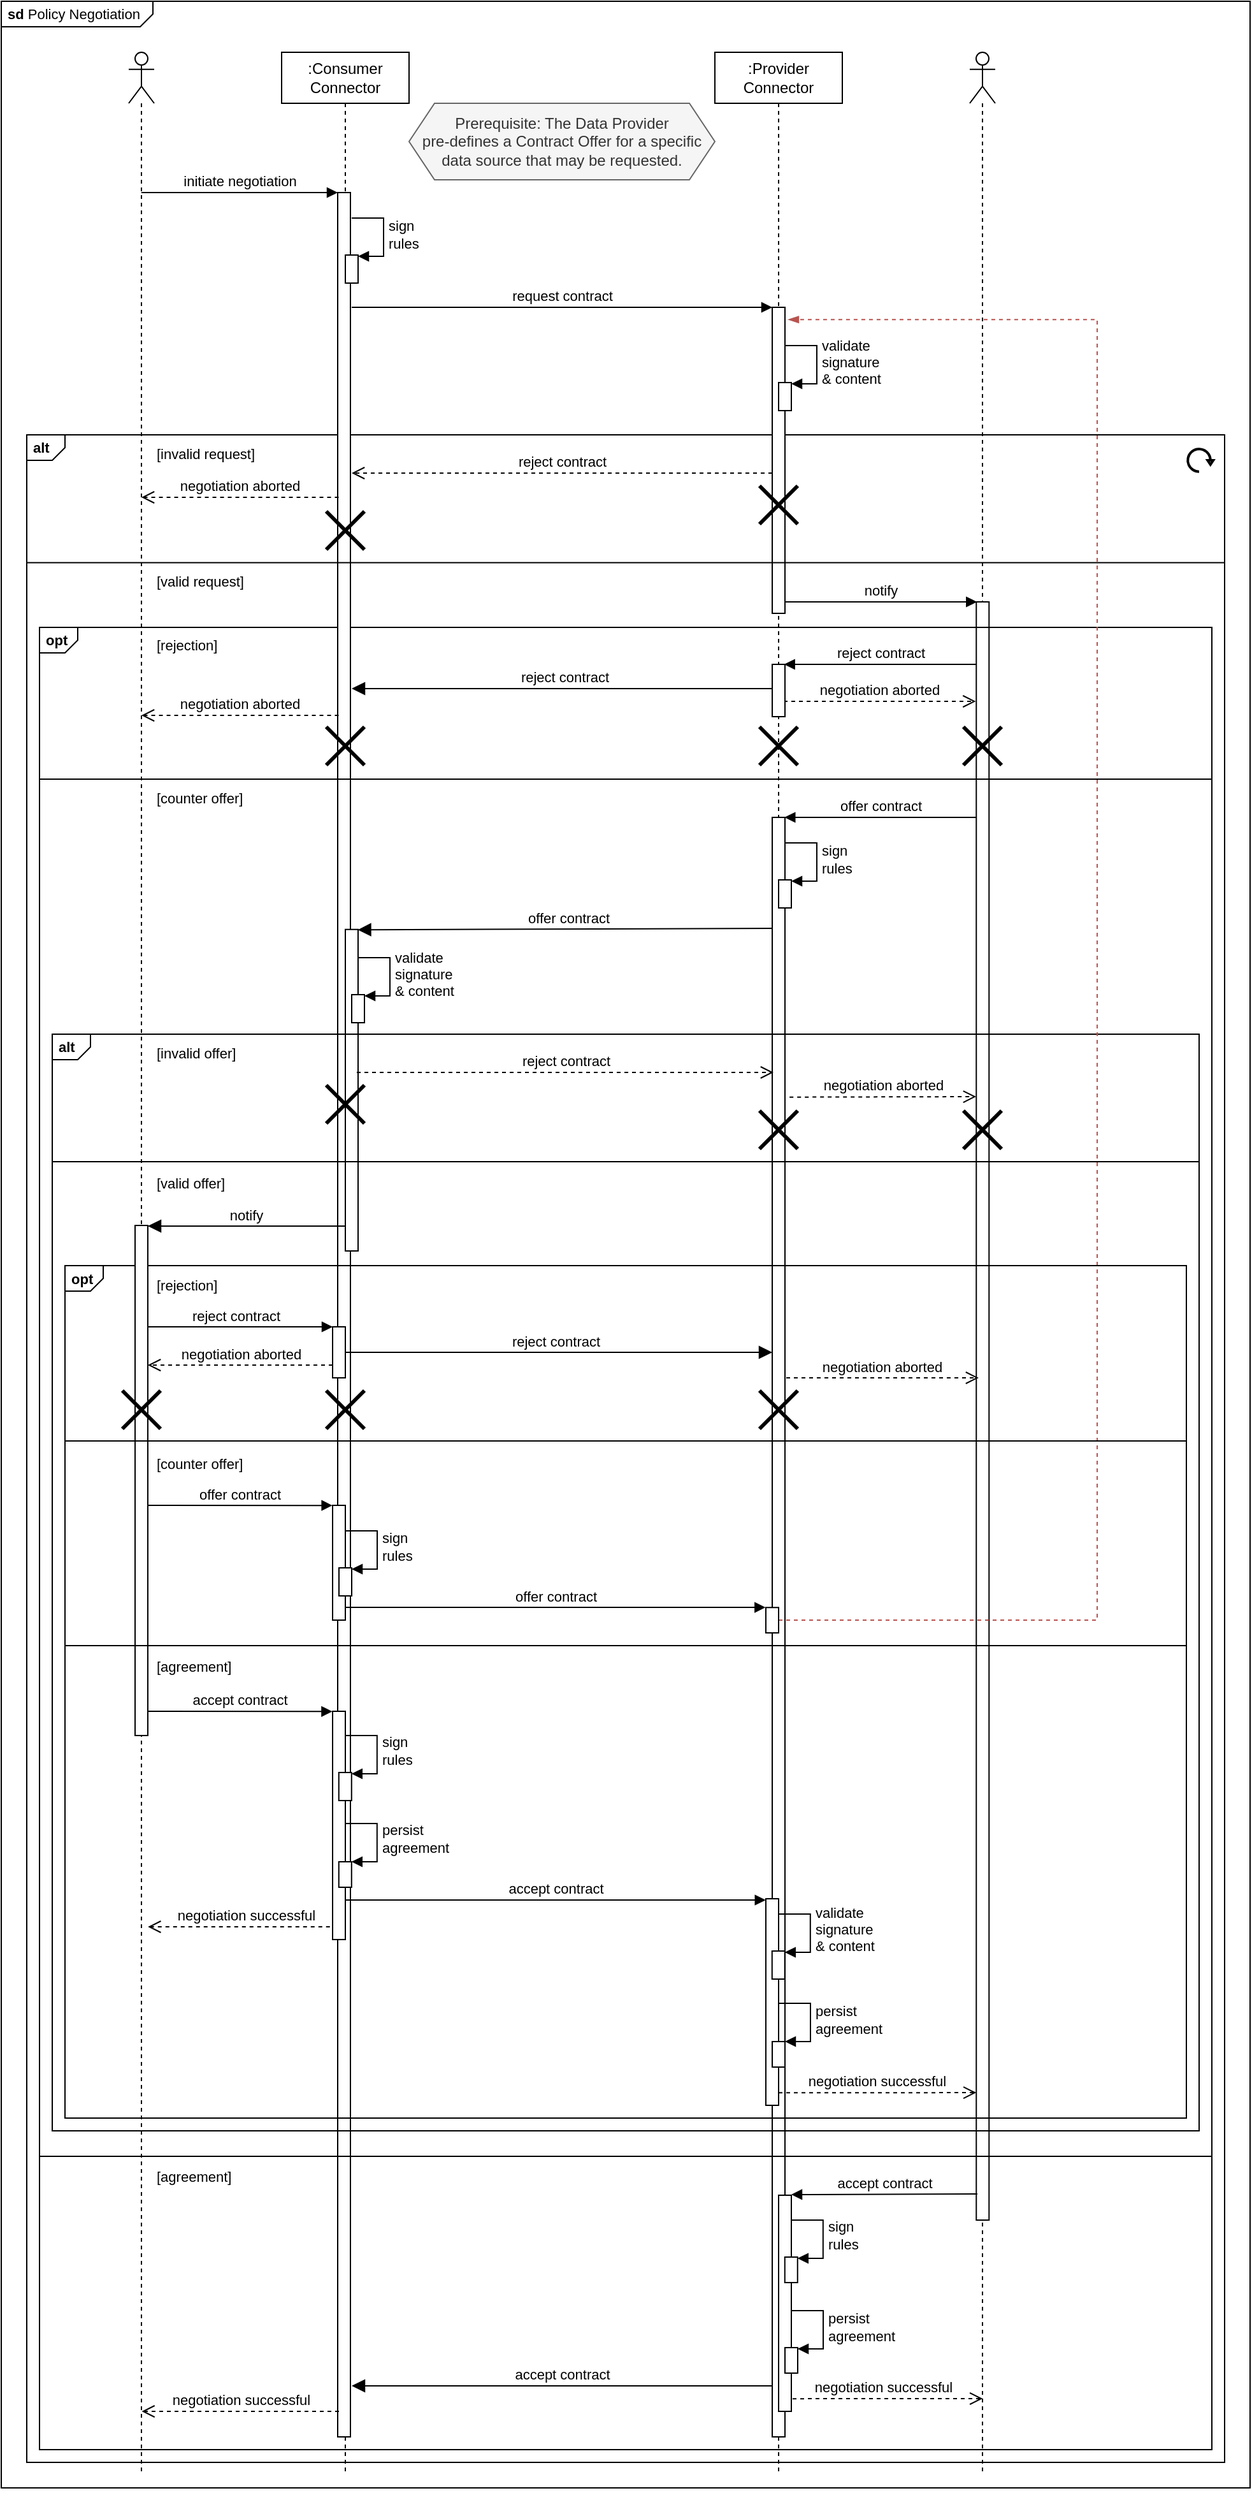 <mxfile version="16.4.0" type="device"><diagram id="tE_fqfM_la-XXKDRrsFT" name="Page-1"><mxGraphModel dx="2181" dy="824" grid="1" gridSize="10" guides="1" tooltips="1" connect="1" arrows="1" fold="1" page="1" pageScale="1" pageWidth="827" pageHeight="1169" math="0" shadow="0"><root><mxCell id="0"/><mxCell id="1" parent="0"/><mxCell id="YNL5BcN-_HgcnTqoEjPw-4" value="&lt;p style=&quot;margin: 0px ; margin-top: 4px ; margin-left: 5px ; text-align: left&quot;&gt;&lt;b&gt;sd&lt;/b&gt;  Policy Negotiation&lt;/p&gt;" style="html=1;shape=mxgraph.sysml.package;overflow=fill;labelX=119.69;align=left;spacingLeft=5;verticalAlign=top;spacingTop=-3;fontSize=11;fillColor=none;" parent="1" vertex="1"><mxGeometry x="-40" y="40" width="980" height="1950" as="geometry"/></mxCell><mxCell id="2CtGqb5mIchs0aXOwe0z-20" value="&lt;p style=&quot;margin: 4px 0px 0px 5px ; text-align: left ; font-size: 11px&quot;&gt;&lt;b&gt;alt&amp;nbsp;&lt;/b&gt;&lt;/p&gt;" style="html=1;shape=mxgraph.sysml.package;overflow=fill;labelX=30.42;align=left;spacingLeft=5;verticalAlign=top;spacingTop=-3;gradientColor=none;fillColor=none;fontSize=11;" parent="1" vertex="1"><mxGeometry x="-20" y="380" width="940" height="1590" as="geometry"/></mxCell><mxCell id="ZCSXO3CKbJzDhRg3HyPz-2" value="" style="shape=umlLifeline;participant=umlActor;perimeter=lifelinePerimeter;whiteSpace=wrap;html=1;container=1;collapsible=0;recursiveResize=0;verticalAlign=top;spacingTop=36;outlineConnect=0;" parent="1" vertex="1"><mxGeometry x="720" y="80" width="20" height="1900" as="geometry"/></mxCell><mxCell id="VOYLXgGIEs9rM4PYNuwY-1" value="" style="html=1;points=[];perimeter=orthogonalPerimeter;fontSize=11;fillColor=#FFFFFF;gradientColor=none;" vertex="1" parent="1"><mxGeometry x="725.15" y="511" width="10" height="1269" as="geometry"/></mxCell><mxCell id="ZCSXO3CKbJzDhRg3HyPz-3" value="&lt;p style=&quot;margin: 0px ; margin-top: 4px ; margin-left: 5px ; text-align: left&quot;&gt;&lt;b&gt;opt&lt;/b&gt;&lt;/p&gt;" style="html=1;shape=mxgraph.sysml.package;overflow=fill;labelX=30.97;align=left;spacingLeft=5;verticalAlign=top;spacingTop=-3;fontSize=11;fillColor=none;" parent="1" vertex="1"><mxGeometry x="-10" y="531" width="920" height="1429" as="geometry"/></mxCell><mxCell id="2CtGqb5mIchs0aXOwe0z-4" value=":Provider&lt;br&gt;Connector" style="shape=umlLifeline;perimeter=lifelinePerimeter;whiteSpace=wrap;html=1;container=1;collapsible=0;recursiveResize=0;outlineConnect=0;" parent="1" vertex="1"><mxGeometry x="520" y="80" width="100" height="1900" as="geometry"/></mxCell><mxCell id="2CtGqb5mIchs0aXOwe0z-15" value="" style="html=1;points=[];perimeter=orthogonalPerimeter;" parent="1" vertex="1"><mxGeometry x="565" y="280" width="10" height="240" as="geometry"/></mxCell><mxCell id="2CtGqb5mIchs0aXOwe0z-1" value="" style="shape=umlLifeline;participant=umlActor;perimeter=lifelinePerimeter;whiteSpace=wrap;html=1;container=1;collapsible=0;recursiveResize=0;verticalAlign=top;spacingTop=36;outlineConnect=0;" parent="1" vertex="1"><mxGeometry x="60" y="80" width="20" height="1900" as="geometry"/></mxCell><mxCell id="2CtGqb5mIchs0aXOwe0z-3" value=":Consumer&lt;br&gt;Connector" style="shape=umlLifeline;perimeter=lifelinePerimeter;whiteSpace=wrap;html=1;container=1;collapsible=0;recursiveResize=0;outlineConnect=0;" parent="1" vertex="1"><mxGeometry x="180" y="80" width="100" height="1900" as="geometry"/></mxCell><mxCell id="2CtGqb5mIchs0aXOwe0z-12" value="" style="html=1;points=[];perimeter=orthogonalPerimeter;" parent="2CtGqb5mIchs0aXOwe0z-3" vertex="1"><mxGeometry x="44" y="110" width="10" height="1760" as="geometry"/></mxCell><mxCell id="WWVOkgse2M2Bvh29_lvG-1" value="" style="html=1;points=[];perimeter=orthogonalPerimeter;fontSize=11;fillColor=default;" parent="2CtGqb5mIchs0aXOwe0z-3" vertex="1"><mxGeometry x="50" y="687.88" width="10" height="252.12" as="geometry"/></mxCell><mxCell id="YNL5BcN-_HgcnTqoEjPw-19" value="" style="html=1;points=[];perimeter=orthogonalPerimeter;fontSize=11;fillColor=#FFFFFF;gradientColor=none;" parent="2CtGqb5mIchs0aXOwe0z-3" vertex="1"><mxGeometry x="50" y="159" width="10" height="22" as="geometry"/></mxCell><mxCell id="YNL5BcN-_HgcnTqoEjPw-20" value="sign&lt;br&gt;rules" style="edgeStyle=orthogonalEdgeStyle;html=1;align=left;spacingLeft=2;endArrow=block;rounded=0;entryX=1;entryY=0;fontSize=11;" parent="2CtGqb5mIchs0aXOwe0z-3" edge="1"><mxGeometry relative="1" as="geometry"><mxPoint x="55" y="130" as="sourcePoint"/><Array as="points"><mxPoint x="80" y="130"/></Array><mxPoint x="60" y="160" as="targetPoint"/></mxGeometry></mxCell><mxCell id="WWVOkgse2M2Bvh29_lvG-7" value="negotiation aborted" style="html=1;verticalAlign=bottom;endArrow=open;rounded=0;fontSize=11;exitX=0.644;exitY=0.047;exitDx=0;exitDy=0;exitPerimeter=0;dashed=1;endFill=0;endSize=8;" parent="2CtGqb5mIchs0aXOwe0z-3" edge="1"><mxGeometry relative="1" as="geometry"><mxPoint x="398.6" y="819.35" as="sourcePoint"/><mxPoint x="545" y="819" as="targetPoint"/></mxGeometry></mxCell><mxCell id="ZCSXO3CKbJzDhRg3HyPz-22" value="offer contract" style="html=1;verticalAlign=bottom;endArrow=block;entryX=0.964;entryY=0;rounded=0;fontSize=11;startSize=6;entryDx=0;entryDy=0;entryPerimeter=0;" parent="2CtGqb5mIchs0aXOwe0z-3" target="ZCSXO3CKbJzDhRg3HyPz-21" edge="1"><mxGeometry relative="1" as="geometry"><mxPoint x="545.0" y="600" as="sourcePoint"/><mxPoint x="396" y="600" as="targetPoint"/></mxGeometry></mxCell><mxCell id="ZCSXO3CKbJzDhRg3HyPz-23" value="offer contract" style="html=1;verticalAlign=bottom;endArrow=block;endSize=8;rounded=0;fontSize=11;exitX=-0.055;exitY=0.4;exitDx=0;exitDy=0;exitPerimeter=0;endFill=1;entryX=0.973;entryY=0.002;entryDx=0;entryDy=0;entryPerimeter=0;" parent="2CtGqb5mIchs0aXOwe0z-3" edge="1"><mxGeometry relative="1" as="geometry"><mxPoint x="390" y="687.0" as="sourcePoint"/><mxPoint x="59.73" y="688.14" as="targetPoint"/></mxGeometry></mxCell><mxCell id="ZCSXO3CKbJzDhRg3HyPz-21" value="" style="html=1;points=[];perimeter=orthogonalPerimeter;fontSize=11;fillColor=default;" parent="2CtGqb5mIchs0aXOwe0z-3" vertex="1"><mxGeometry x="385" y="600" width="10" height="1270" as="geometry"/></mxCell><mxCell id="ZCSXO3CKbJzDhRg3HyPz-30" value="&lt;p style=&quot;margin: 4px 0px 0px 5px ; text-align: left ; font-size: 11px&quot;&gt;&lt;b&gt;alt&amp;nbsp;&lt;/b&gt;&lt;/p&gt;" style="html=1;shape=mxgraph.sysml.package;overflow=fill;labelX=30.42;align=left;spacingLeft=5;verticalAlign=top;spacingTop=-3;gradientColor=none;fillColor=none;fontSize=11;" parent="2CtGqb5mIchs0aXOwe0z-3" vertex="1"><mxGeometry x="-180" y="770" width="900" height="860" as="geometry"/></mxCell><mxCell id="ZCSXO3CKbJzDhRg3HyPz-31" value="&lt;font style=&quot;font-size: 11px&quot;&gt;[invalid offer]&lt;/font&gt;" style="text;html=1;strokeColor=none;fillColor=none;align=left;verticalAlign=middle;whiteSpace=wrap;rounded=0;fontSize=11;" parent="2CtGqb5mIchs0aXOwe0z-3" vertex="1"><mxGeometry x="-100" y="770" width="100" height="30" as="geometry"/></mxCell><mxCell id="WWVOkgse2M2Bvh29_lvG-4" value="reject contract" style="html=1;verticalAlign=bottom;endArrow=open;entryX=0;entryY=0;rounded=0;dashed=1;endFill=0;endSize=8;" parent="2CtGqb5mIchs0aXOwe0z-3" edge="1"><mxGeometry relative="1" as="geometry"><mxPoint x="59" y="800" as="sourcePoint"/><mxPoint x="386" y="800.0" as="targetPoint"/></mxGeometry></mxCell><mxCell id="WWVOkgse2M2Bvh29_lvG-6" value="" style="shape=umlDestroy;whiteSpace=wrap;html=1;strokeWidth=3;fontSize=11;fillColor=#FFFFFF;gradientColor=none;" parent="2CtGqb5mIchs0aXOwe0z-3" vertex="1"><mxGeometry x="35" y="810" width="30" height="30" as="geometry"/></mxCell><mxCell id="VOYLXgGIEs9rM4PYNuwY-9" value="" style="html=1;points=[];perimeter=orthogonalPerimeter;fontSize=11;fillColor=#FFFFFF;gradientColor=none;" vertex="1" parent="2CtGqb5mIchs0aXOwe0z-3"><mxGeometry x="390" y="649" width="10" height="22" as="geometry"/></mxCell><mxCell id="VOYLXgGIEs9rM4PYNuwY-10" value="sign&lt;br&gt;rules" style="edgeStyle=orthogonalEdgeStyle;html=1;align=left;spacingLeft=2;endArrow=block;rounded=0;entryX=1;entryY=0;fontSize=11;" edge="1" parent="2CtGqb5mIchs0aXOwe0z-3"><mxGeometry relative="1" as="geometry"><mxPoint x="395" y="620" as="sourcePoint"/><Array as="points"><mxPoint x="420" y="620"/></Array><mxPoint x="400" y="650" as="targetPoint"/></mxGeometry></mxCell><mxCell id="VOYLXgGIEs9rM4PYNuwY-11" value="" style="html=1;points=[];perimeter=orthogonalPerimeter;fontSize=11;fillColor=#FFFFFF;gradientColor=none;" vertex="1" parent="2CtGqb5mIchs0aXOwe0z-3"><mxGeometry x="55" y="739" width="10" height="22" as="geometry"/></mxCell><mxCell id="VOYLXgGIEs9rM4PYNuwY-12" value="validate&lt;br&gt;signature&lt;br&gt;&amp;amp; content" style="edgeStyle=orthogonalEdgeStyle;html=1;align=left;spacingLeft=2;endArrow=block;rounded=0;entryX=1;entryY=0;fontSize=11;" edge="1" parent="2CtGqb5mIchs0aXOwe0z-3"><mxGeometry relative="1" as="geometry"><mxPoint x="60" y="710" as="sourcePoint"/><Array as="points"><mxPoint x="85" y="710"/></Array><mxPoint x="65" y="740" as="targetPoint"/></mxGeometry></mxCell><mxCell id="2CtGqb5mIchs0aXOwe0z-17" value="accept contract" style="html=1;verticalAlign=bottom;endArrow=block;endSize=8;exitX=0;exitY=0.95;rounded=0;endFill=1;" parent="2CtGqb5mIchs0aXOwe0z-3" edge="1"><mxGeometry relative="1" as="geometry"><mxPoint x="55" y="1830" as="targetPoint"/><mxPoint x="385" y="1830" as="sourcePoint"/></mxGeometry></mxCell><mxCell id="VOYLXgGIEs9rM4PYNuwY-29" value="negotiation successful" style="html=1;verticalAlign=bottom;endArrow=open;rounded=0;fontSize=11;dashed=1;endFill=0;endSize=8;entryX=0.807;entryY=0.763;entryDx=0;entryDy=0;entryPerimeter=0;exitX=1;exitY=0.939;exitDx=0;exitDy=0;exitPerimeter=0;" edge="1" parent="2CtGqb5mIchs0aXOwe0z-3"><mxGeometry relative="1" as="geometry"><mxPoint x="395" y="1840.068" as="sourcePoint"/><mxPoint x="550.16" y="1840.0" as="targetPoint"/></mxGeometry></mxCell><mxCell id="2CtGqb5mIchs0aXOwe0z-5" value="Prerequisite: The Data Provider &lt;br&gt;pre-defines a Contract Offer for a specific data source that may be requested." style="shape=hexagon;perimeter=hexagonPerimeter2;whiteSpace=wrap;html=1;fixedSize=1;fillColor=#f5f5f5;fontColor=#333333;strokeColor=#666666;" parent="1" vertex="1"><mxGeometry x="280" y="120" width="240" height="60" as="geometry"/></mxCell><mxCell id="2CtGqb5mIchs0aXOwe0z-13" value="initiate negotiation" style="html=1;verticalAlign=bottom;endArrow=block;entryX=0;entryY=0;rounded=0;" parent="1" target="2CtGqb5mIchs0aXOwe0z-12" edge="1"><mxGeometry relative="1" as="geometry"><mxPoint x="69.929" y="190.0" as="sourcePoint"/></mxGeometry></mxCell><mxCell id="ZCSXO3CKbJzDhRg3HyPz-15" value="negotiation aborted" style="html=1;verticalAlign=bottom;endArrow=open;rounded=0;fontSize=11;exitX=0.991;exitY=0.371;exitDx=0;exitDy=0;exitPerimeter=0;dashed=1;endSize=8;endFill=0;" parent="1" edge="1"><mxGeometry relative="1" as="geometry"><mxPoint x="574.0" y="589.031" as="sourcePoint"/><mxPoint x="724.74" y="589" as="targetPoint"/></mxGeometry></mxCell><mxCell id="ZCSXO3CKbJzDhRg3HyPz-7" value="reject contract" style="html=1;verticalAlign=bottom;endArrow=block;rounded=0;fontSize=11;startSize=6;entryX=0.933;entryY=0;entryDx=0;entryDy=0;entryPerimeter=0;" parent="1" target="ZCSXO3CKbJzDhRg3HyPz-6" edge="1"><mxGeometry relative="1" as="geometry"><mxPoint x="725" y="560" as="sourcePoint"/><mxPoint x="580" y="560" as="targetPoint"/></mxGeometry></mxCell><mxCell id="ZCSXO3CKbJzDhRg3HyPz-9" value="&lt;font style=&quot;font-size: 11px&quot;&gt;[rejection]&lt;/font&gt;" style="text;html=1;strokeColor=none;fillColor=none;align=left;verticalAlign=middle;whiteSpace=wrap;rounded=0;fontSize=11;" parent="1" vertex="1"><mxGeometry x="80" y="530" width="100" height="30" as="geometry"/></mxCell><mxCell id="ZCSXO3CKbJzDhRg3HyPz-10" value="reject contract" style="html=1;verticalAlign=bottom;endArrow=block;endSize=8;rounded=0;fontSize=11;endFill=1;" parent="1" edge="1"><mxGeometry relative="1" as="geometry"><mxPoint x="569" y="579" as="sourcePoint"/><mxPoint x="235" y="579.0" as="targetPoint"/></mxGeometry></mxCell><mxCell id="ZCSXO3CKbJzDhRg3HyPz-11" value="negotiation aborted" style="html=1;verticalAlign=bottom;endArrow=open;dashed=1;endSize=8;rounded=0;exitX=-0.031;exitY=0.975;exitDx=0;exitDy=0;exitPerimeter=0;" parent="1" edge="1"><mxGeometry relative="1" as="geometry"><mxPoint x="69.999" y="600.0" as="targetPoint"/><mxPoint x="224.76" y="600.0" as="sourcePoint"/></mxGeometry></mxCell><mxCell id="ZCSXO3CKbJzDhRg3HyPz-12" value="" style="shape=umlDestroy;whiteSpace=wrap;html=1;strokeWidth=3;fontSize=11;fillColor=#FFFFFF;gradientColor=none;" parent="1" vertex="1"><mxGeometry x="215" y="609" width="30" height="30" as="geometry"/></mxCell><mxCell id="ZCSXO3CKbJzDhRg3HyPz-16" value="" style="shape=umlDestroy;whiteSpace=wrap;html=1;strokeWidth=3;fontSize=11;fillColor=#FFFFFF;gradientColor=none;" parent="1" vertex="1"><mxGeometry x="555" y="609" width="30" height="30" as="geometry"/></mxCell><mxCell id="ZCSXO3CKbJzDhRg3HyPz-19" value="&lt;font style=&quot;font-size: 11px&quot;&gt;[counter offer]&lt;/font&gt;" style="text;html=1;strokeColor=none;fillColor=none;align=left;verticalAlign=middle;whiteSpace=wrap;rounded=0;fontSize=11;" parent="1" vertex="1"><mxGeometry x="80" y="650" width="100" height="30" as="geometry"/></mxCell><mxCell id="2CtGqb5mIchs0aXOwe0z-16" value="request contract" style="html=1;verticalAlign=bottom;endArrow=block;entryX=0;entryY=0;rounded=0;" parent="1" target="2CtGqb5mIchs0aXOwe0z-15" edge="1"><mxGeometry relative="1" as="geometry"><mxPoint x="235" y="280.0" as="sourcePoint"/></mxGeometry></mxCell><mxCell id="2CtGqb5mIchs0aXOwe0z-21" value="" style="endArrow=none;html=1;rounded=0;exitX=0;exitY=0.25;exitDx=0;exitDy=0;exitPerimeter=0;entryX=1;entryY=0.25;entryDx=0;entryDy=0;entryPerimeter=0;" parent="1" edge="1"><mxGeometry width="50" height="50" relative="1" as="geometry"><mxPoint x="-20" y="480.25" as="sourcePoint"/><mxPoint x="920" y="480.25" as="targetPoint"/></mxGeometry></mxCell><mxCell id="2CtGqb5mIchs0aXOwe0z-29" value="reject contract" style="html=1;verticalAlign=bottom;endArrow=open;dashed=1;endSize=8;rounded=0;fontSize=11;" parent="1" edge="1"><mxGeometry relative="1" as="geometry"><mxPoint x="565" y="410" as="sourcePoint"/><mxPoint x="235" y="410" as="targetPoint"/></mxGeometry></mxCell><mxCell id="2CtGqb5mIchs0aXOwe0z-30" value="" style="shape=umlDestroy;whiteSpace=wrap;html=1;strokeWidth=3;fontSize=11;fillColor=#FFFFFF;gradientColor=none;" parent="1" vertex="1"><mxGeometry x="555" y="420" width="30" height="30" as="geometry"/></mxCell><mxCell id="2CtGqb5mIchs0aXOwe0z-52" value="negotiation aborted" style="html=1;verticalAlign=bottom;endArrow=open;dashed=1;endSize=8;rounded=0;exitX=-0.031;exitY=0.975;exitDx=0;exitDy=0;exitPerimeter=0;" parent="1" edge="1"><mxGeometry relative="1" as="geometry"><mxPoint x="69.999" y="429.0" as="targetPoint"/><mxPoint x="224.76" y="429.0" as="sourcePoint"/></mxGeometry></mxCell><mxCell id="TY9Rv4WNxXMfEE6xXLbi-1" value="&lt;font style=&quot;font-size: 11px;&quot;&gt;[invalid request]&lt;/font&gt;" style="text;html=1;strokeColor=none;fillColor=none;align=left;verticalAlign=middle;whiteSpace=wrap;rounded=0;fontSize=11;" parent="1" vertex="1"><mxGeometry x="80" y="380" width="100" height="30" as="geometry"/></mxCell><mxCell id="TY9Rv4WNxXMfEE6xXLbi-2" value="" style="shape=umlDestroy;whiteSpace=wrap;html=1;strokeWidth=3;fontSize=11;fillColor=#FFFFFF;gradientColor=none;" parent="1" vertex="1"><mxGeometry x="215" y="440" width="30" height="30" as="geometry"/></mxCell><mxCell id="TY9Rv4WNxXMfEE6xXLbi-3" value="&lt;font style=&quot;font-size: 11px&quot;&gt;[valid request]&lt;/font&gt;" style="text;html=1;strokeColor=none;fillColor=none;align=left;verticalAlign=middle;whiteSpace=wrap;rounded=0;fontSize=11;" parent="1" vertex="1"><mxGeometry x="80" y="480" width="100" height="30" as="geometry"/></mxCell><mxCell id="WWVOkgse2M2Bvh29_lvG-40" value="" style="edgeStyle=elbowEdgeStyle;fontSize=12;html=1;endArrow=blockThin;endFill=1;rounded=0;dashed=1;entryX=1.246;entryY=0.04;entryDx=0;entryDy=0;entryPerimeter=0;fillColor=#f8cecc;strokeColor=#b85450;" parent="1" source="WWVOkgse2M2Bvh29_lvG-39" target="2CtGqb5mIchs0aXOwe0z-15" edge="1"><mxGeometry width="160" relative="1" as="geometry"><mxPoint x="670" y="1061" as="sourcePoint"/><mxPoint x="830" y="1061" as="targetPoint"/><Array as="points"><mxPoint x="820" y="1330"/><mxPoint x="820" y="681"/></Array></mxGeometry></mxCell><mxCell id="WWVOkgse2M2Bvh29_lvG-41" value="" style="html=1;verticalLabelPosition=bottom;align=center;labelBackgroundColor=#ffffff;verticalAlign=top;strokeWidth=2;strokeColor=#000000;shadow=0;dashed=0;shape=mxgraph.ios7.icons.reload;rotation=90;" parent="1" vertex="1"><mxGeometry x="892.22" y="390" width="17.78" height="20" as="geometry"/></mxCell><mxCell id="VOYLXgGIEs9rM4PYNuwY-2" value="notify" style="html=1;verticalAlign=bottom;endArrow=block;rounded=0;fontSize=11;exitX=0.991;exitY=0.371;exitDx=0;exitDy=0;exitPerimeter=0;" edge="1" parent="1"><mxGeometry relative="1" as="geometry"><mxPoint x="574.91" y="511.031" as="sourcePoint"/><mxPoint x="725.65" y="511" as="targetPoint"/></mxGeometry></mxCell><mxCell id="VOYLXgGIEs9rM4PYNuwY-3" value="" style="shape=umlDestroy;whiteSpace=wrap;html=1;strokeWidth=3;fontSize=11;fillColor=#FFFFFF;gradientColor=none;" vertex="1" parent="1"><mxGeometry x="715" y="609" width="30" height="30" as="geometry"/></mxCell><mxCell id="VOYLXgGIEs9rM4PYNuwY-7" value="" style="html=1;points=[];perimeter=orthogonalPerimeter;fontSize=11;fillColor=#FFFFFF;gradientColor=none;" vertex="1" parent="1"><mxGeometry x="570" y="339" width="10" height="22" as="geometry"/></mxCell><mxCell id="VOYLXgGIEs9rM4PYNuwY-8" value="validate&lt;br&gt;signature&lt;br&gt;&amp;amp; content" style="edgeStyle=orthogonalEdgeStyle;html=1;align=left;spacingLeft=2;endArrow=block;rounded=0;entryX=1;entryY=0;fontSize=11;" edge="1" parent="1"><mxGeometry relative="1" as="geometry"><mxPoint x="575" y="310" as="sourcePoint"/><Array as="points"><mxPoint x="600" y="310"/></Array><mxPoint x="580" y="340" as="targetPoint"/></mxGeometry></mxCell><mxCell id="ZCSXO3CKbJzDhRg3HyPz-18" value="" style="endArrow=none;html=1;rounded=0;exitX=0;exitY=0.25;exitDx=0;exitDy=0;exitPerimeter=0;entryX=1;entryY=0.25;entryDx=0;entryDy=0;entryPerimeter=0;" parent="1" edge="1"><mxGeometry width="50" height="50" relative="1" as="geometry"><mxPoint x="-10" y="650" as="sourcePoint"/><mxPoint x="910" y="650" as="targetPoint"/></mxGeometry></mxCell><mxCell id="VOYLXgGIEs9rM4PYNuwY-4" value="" style="shape=umlDestroy;whiteSpace=wrap;html=1;strokeWidth=3;fontSize=11;fillColor=#FFFFFF;gradientColor=none;" vertex="1" parent="1"><mxGeometry x="715" y="910" width="30" height="30" as="geometry"/></mxCell><mxCell id="WWVOkgse2M2Bvh29_lvG-9" value="" style="shape=umlDestroy;whiteSpace=wrap;html=1;strokeWidth=3;fontSize=11;fillColor=#FFFFFF;gradientColor=none;" parent="1" vertex="1"><mxGeometry x="555" y="910" width="30" height="30" as="geometry"/></mxCell><mxCell id="WWVOkgse2M2Bvh29_lvG-31" value="negotiation aborted" style="html=1;verticalAlign=bottom;endArrow=open;rounded=0;fontSize=11;exitX=0.991;exitY=0.371;exitDx=0;exitDy=0;exitPerimeter=0;dashed=1;endFill=0;endSize=8;" parent="1" edge="1"><mxGeometry relative="1" as="geometry"><mxPoint x="576" y="1119.531" as="sourcePoint"/><mxPoint x="727" y="1119.5" as="targetPoint"/></mxGeometry></mxCell><mxCell id="WWVOkgse2M2Bvh29_lvG-5" value="" style="endArrow=none;html=1;rounded=0;exitX=0;exitY=0.25;exitDx=0;exitDy=0;exitPerimeter=0;entryX=1;entryY=0.25;entryDx=0;entryDy=0;entryPerimeter=0;" parent="1" edge="1"><mxGeometry width="50" height="50" relative="1" as="geometry"><mxPoint y="950" as="sourcePoint"/><mxPoint x="900" y="950" as="targetPoint"/></mxGeometry></mxCell><mxCell id="WWVOkgse2M2Bvh29_lvG-10" value="&lt;font style=&quot;font-size: 11px&quot;&gt;[valid offer]&lt;/font&gt;" style="text;html=1;strokeColor=none;fillColor=none;align=left;verticalAlign=middle;whiteSpace=wrap;rounded=0;fontSize=11;" parent="1" vertex="1"><mxGeometry x="80" y="951.5" width="100" height="30" as="geometry"/></mxCell><mxCell id="WWVOkgse2M2Bvh29_lvG-12" value="&lt;p style=&quot;margin: 0px ; margin-top: 4px ; margin-left: 5px ; text-align: left&quot;&gt;&lt;b&gt;opt&lt;/b&gt;&lt;/p&gt;" style="html=1;shape=mxgraph.sysml.package;overflow=fill;labelX=30.97;align=left;spacingLeft=5;verticalAlign=top;spacingTop=-3;fontSize=11;fillColor=none;" parent="1" vertex="1"><mxGeometry x="10" y="1031.5" width="880" height="668.5" as="geometry"/></mxCell><mxCell id="WWVOkgse2M2Bvh29_lvG-13" value="&lt;font style=&quot;font-size: 11px&quot;&gt;[rejection]&lt;/font&gt;" style="text;html=1;strokeColor=none;fillColor=none;align=left;verticalAlign=middle;whiteSpace=wrap;rounded=0;fontSize=11;" parent="1" vertex="1"><mxGeometry x="80" y="1031.5" width="100" height="30" as="geometry"/></mxCell><mxCell id="WWVOkgse2M2Bvh29_lvG-27" value="reject contract" style="html=1;verticalAlign=bottom;endArrow=block;rounded=0;fontSize=11;exitX=0.991;exitY=0.371;exitDx=0;exitDy=0;exitPerimeter=0;" parent="1" edge="1"><mxGeometry relative="1" as="geometry"><mxPoint x="69" y="1079.531" as="sourcePoint"/><mxPoint x="220" y="1079.5" as="targetPoint"/></mxGeometry></mxCell><mxCell id="WWVOkgse2M2Bvh29_lvG-23" value="" style="html=1;points=[];perimeter=orthogonalPerimeter;" parent="1" vertex="1"><mxGeometry x="65" y="1000" width="10" height="400" as="geometry"/></mxCell><mxCell id="WWVOkgse2M2Bvh29_lvG-28" value="negotiation aborted" style="html=1;verticalAlign=bottom;endArrow=open;rounded=0;fontSize=11;startSize=6;dashed=1;endFill=0;endSize=8;" parent="1" edge="1"><mxGeometry relative="1" as="geometry"><mxPoint x="220" y="1109.5" as="sourcePoint"/><mxPoint x="75" y="1109.5" as="targetPoint"/></mxGeometry></mxCell><mxCell id="WWVOkgse2M2Bvh29_lvG-29" value="reject contract" style="html=1;verticalAlign=bottom;endArrow=block;entryX=0;entryY=0;rounded=0;endFill=1;endSize=8;" parent="1" edge="1"><mxGeometry relative="1" as="geometry"><mxPoint x="225" y="1099.5" as="sourcePoint"/><mxPoint x="565" y="1099.5" as="targetPoint"/></mxGeometry></mxCell><mxCell id="WWVOkgse2M2Bvh29_lvG-11" value="notify" style="html=1;verticalAlign=bottom;endArrow=block;endSize=8;rounded=0;exitX=-0.031;exitY=0.975;exitDx=0;exitDy=0;exitPerimeter=0;endFill=1;" parent="1" edge="1"><mxGeometry relative="1" as="geometry"><mxPoint x="75" y="1000.5" as="targetPoint"/><mxPoint x="229.76" y="1000.5" as="sourcePoint"/></mxGeometry></mxCell><mxCell id="WWVOkgse2M2Bvh29_lvG-30" value="" style="shape=umlDestroy;whiteSpace=wrap;html=1;strokeWidth=3;fontSize=11;fillColor=#FFFFFF;gradientColor=none;" parent="1" vertex="1"><mxGeometry x="215" y="1129.5" width="30" height="30" as="geometry"/></mxCell><mxCell id="WWVOkgse2M2Bvh29_lvG-33" value="" style="shape=umlDestroy;whiteSpace=wrap;html=1;strokeWidth=3;fontSize=11;fillColor=#FFFFFF;gradientColor=none;" parent="1" vertex="1"><mxGeometry x="555" y="1129.5" width="30" height="30" as="geometry"/></mxCell><mxCell id="WWVOkgse2M2Bvh29_lvG-35" value="" style="endArrow=none;html=1;rounded=0;exitX=0;exitY=0.25;exitDx=0;exitDy=0;exitPerimeter=0;entryX=1;entryY=0.25;entryDx=0;entryDy=0;entryPerimeter=0;" parent="1" edge="1"><mxGeometry width="50" height="50" relative="1" as="geometry"><mxPoint x="10" y="1169" as="sourcePoint"/><mxPoint x="890" y="1169" as="targetPoint"/></mxGeometry></mxCell><mxCell id="VOYLXgGIEs9rM4PYNuwY-15" value="sign&lt;br&gt;rules" style="edgeStyle=orthogonalEdgeStyle;html=1;align=left;spacingLeft=2;endArrow=block;rounded=0;entryX=1;entryY=0;fontSize=11;" edge="1" parent="1"><mxGeometry relative="1" as="geometry"><mxPoint x="230" y="1239.5" as="sourcePoint"/><Array as="points"><mxPoint x="255" y="1239.5"/></Array><mxPoint x="235" y="1269.5" as="targetPoint"/></mxGeometry></mxCell><mxCell id="VOYLXgGIEs9rM4PYNuwY-17" value="" style="shape=umlDestroy;whiteSpace=wrap;html=1;strokeWidth=3;fontSize=11;fillColor=#FFFFFF;gradientColor=none;" vertex="1" parent="1"><mxGeometry x="55" y="1129.5" width="30" height="30" as="geometry"/></mxCell><mxCell id="WWVOkgse2M2Bvh29_lvG-36" value="&lt;font style=&quot;font-size: 11px&quot;&gt;[counter offer]&lt;/font&gt;" style="text;html=1;strokeColor=none;fillColor=none;align=left;verticalAlign=middle;whiteSpace=wrap;rounded=0;fontSize=11;" parent="1" vertex="1"><mxGeometry x="80" y="1171.5" width="100" height="30" as="geometry"/></mxCell><mxCell id="WWVOkgse2M2Bvh29_lvG-38" value="offer contract" style="html=1;verticalAlign=bottom;endArrow=block;entryX=-0.033;entryY=-0.003;rounded=0;entryDx=0;entryDy=0;entryPerimeter=0;" parent="1" target="WWVOkgse2M2Bvh29_lvG-39" edge="1"><mxGeometry relative="1" as="geometry"><mxPoint x="230" y="1299.56" as="sourcePoint"/><mxPoint x="570" y="1299.62" as="targetPoint"/></mxGeometry></mxCell><mxCell id="WWVOkgse2M2Bvh29_lvG-39" value="" style="html=1;points=[];perimeter=orthogonalPerimeter;" parent="1" vertex="1"><mxGeometry x="560" y="1299.62" width="10" height="19.88" as="geometry"/></mxCell><mxCell id="WWVOkgse2M2Bvh29_lvG-44" value="" style="html=1;points=[];perimeter=orthogonalPerimeter;" parent="1" vertex="1"><mxGeometry x="220" y="1219.5" width="10" height="90" as="geometry"/></mxCell><mxCell id="WWVOkgse2M2Bvh29_lvG-37" value="offer contract" style="html=1;verticalAlign=bottom;endArrow=block;entryX=-0.019;entryY=0.001;rounded=0;entryDx=0;entryDy=0;entryPerimeter=0;" parent="1" target="WWVOkgse2M2Bvh29_lvG-44" edge="1"><mxGeometry relative="1" as="geometry"><mxPoint x="75" y="1219.5" as="sourcePoint"/><mxPoint x="215.1" y="1219.5" as="targetPoint"/></mxGeometry></mxCell><mxCell id="VOYLXgGIEs9rM4PYNuwY-16" value="" style="html=1;points=[];perimeter=orthogonalPerimeter;fontSize=11;fillColor=#FFFFFF;gradientColor=none;" vertex="1" parent="1"><mxGeometry x="225" y="1268.5" width="10" height="22" as="geometry"/></mxCell><mxCell id="WWVOkgse2M2Bvh29_lvG-46" value="accept contract" style="html=1;verticalAlign=bottom;endArrow=block;entryX=-0.027;entryY=0.001;rounded=0;entryDx=0;entryDy=0;entryPerimeter=0;" parent="1" target="WWVOkgse2M2Bvh29_lvG-47" edge="1"><mxGeometry relative="1" as="geometry"><mxPoint x="74.929" y="1381.0" as="sourcePoint"/><mxPoint x="225.49" y="1381.36" as="targetPoint"/></mxGeometry></mxCell><mxCell id="YNL5BcN-_HgcnTqoEjPw-18" value="sign&lt;br&gt;rules" style="edgeStyle=orthogonalEdgeStyle;html=1;align=left;spacingLeft=2;endArrow=block;rounded=0;entryX=1;entryY=0;fontSize=11;" parent="1" edge="1"><mxGeometry relative="1" as="geometry"><mxPoint x="579.88" y="1780" as="sourcePoint"/><Array as="points"><mxPoint x="604.88" y="1780"/></Array><mxPoint x="584.88" y="1810" as="targetPoint"/></mxGeometry></mxCell><mxCell id="WWVOkgse2M2Bvh29_lvG-77" value="" style="endArrow=none;html=1;rounded=0;exitX=0;exitY=0.75;exitDx=0;exitDy=0;exitPerimeter=0;entryX=1;entryY=0.75;entryDx=0;entryDy=0;entryPerimeter=0;" parent="1" edge="1"><mxGeometry width="50" height="50" relative="1" as="geometry"><mxPoint x="-10" y="1730" as="sourcePoint"/><mxPoint x="910" y="1730" as="targetPoint"/></mxGeometry></mxCell><mxCell id="WWVOkgse2M2Bvh29_lvG-78" value="&lt;font style=&quot;font-size: 11px&quot;&gt;[agreement]&lt;/font&gt;" style="text;html=1;strokeColor=none;fillColor=none;align=left;verticalAlign=middle;whiteSpace=wrap;rounded=0;fontSize=11;" parent="1" vertex="1"><mxGeometry x="80" y="1730.5" width="100" height="30" as="geometry"/></mxCell><mxCell id="WWVOkgse2M2Bvh29_lvG-79" value="" style="html=1;points=[];perimeter=orthogonalPerimeter;fontSize=11;fillColor=default;" parent="1" vertex="1"><mxGeometry x="570" y="1760.5" width="10" height="169.5" as="geometry"/></mxCell><mxCell id="WWVOkgse2M2Bvh29_lvG-80" value="accept contract" style="html=1;verticalAlign=bottom;endArrow=block;rounded=0;fontSize=11;startSize=6;" parent="1" edge="1"><mxGeometry relative="1" as="geometry"><mxPoint x="726" y="1759.5" as="sourcePoint"/><mxPoint x="580" y="1760" as="targetPoint"/></mxGeometry></mxCell><mxCell id="YNL5BcN-_HgcnTqoEjPw-17" value="" style="html=1;points=[];perimeter=orthogonalPerimeter;fontSize=11;fillColor=#FFFFFF;gradientColor=none;" parent="1" vertex="1"><mxGeometry x="574.88" y="1809" width="10" height="20" as="geometry"/></mxCell><mxCell id="WWVOkgse2M2Bvh29_lvG-42" value="" style="endArrow=none;html=1;rounded=0;exitX=0;exitY=0.25;exitDx=0;exitDy=0;exitPerimeter=0;entryX=1;entryY=0.25;entryDx=0;entryDy=0;entryPerimeter=0;" parent="1" edge="1"><mxGeometry width="50" height="50" relative="1" as="geometry"><mxPoint x="10" y="1329.5" as="sourcePoint"/><mxPoint x="890.0" y="1329.5" as="targetPoint"/></mxGeometry></mxCell><mxCell id="WWVOkgse2M2Bvh29_lvG-43" value="&lt;font style=&quot;font-size: 11px&quot;&gt;[agreement]&lt;/font&gt;" style="text;html=1;strokeColor=none;fillColor=none;align=left;verticalAlign=middle;whiteSpace=wrap;rounded=0;fontSize=11;" parent="1" vertex="1"><mxGeometry x="80" y="1331" width="100" height="30" as="geometry"/></mxCell><mxCell id="WWVOkgse2M2Bvh29_lvG-52" value="" style="html=1;points=[];perimeter=orthogonalPerimeter;" parent="1" vertex="1"><mxGeometry x="560" y="1528" width="10" height="162" as="geometry"/></mxCell><mxCell id="WWVOkgse2M2Bvh29_lvG-49" value="accept contract" style="html=1;verticalAlign=bottom;endArrow=block;rounded=0;" parent="1" edge="1"><mxGeometry relative="1" as="geometry"><mxPoint x="229.88" y="1529" as="sourcePoint"/><mxPoint x="559.88" y="1529" as="targetPoint"/></mxGeometry></mxCell><mxCell id="WWVOkgse2M2Bvh29_lvG-67" value="negotiation successful" style="html=1;verticalAlign=bottom;endArrow=open;dashed=1;endSize=8;rounded=0;exitX=-0.031;exitY=0.975;exitDx=0;exitDy=0;exitPerimeter=0;" parent="1" edge="1"><mxGeometry relative="1" as="geometry"><mxPoint x="75.119" y="1550" as="targetPoint"/><mxPoint x="229.88" y="1550" as="sourcePoint"/></mxGeometry></mxCell><mxCell id="WWVOkgse2M2Bvh29_lvG-47" value="" style="html=1;points=[];perimeter=orthogonalPerimeter;" parent="1" vertex="1"><mxGeometry x="220" y="1381" width="10" height="179" as="geometry"/></mxCell><mxCell id="2CtGqb5mIchs0aXOwe0z-14" value="negotiation successful" style="html=1;verticalAlign=bottom;endArrow=open;dashed=1;endSize=8;rounded=0;exitX=-0.031;exitY=0.975;exitDx=0;exitDy=0;exitPerimeter=0;" parent="1" edge="1"><mxGeometry relative="1" as="geometry"><mxPoint x="70.239" y="1930" as="targetPoint"/><mxPoint x="225.0" y="1930" as="sourcePoint"/></mxGeometry></mxCell><mxCell id="WWVOkgse2M2Bvh29_lvG-75" value="negotiation successful" style="html=1;verticalAlign=bottom;endArrow=open;rounded=0;fontSize=11;dashed=1;endFill=0;endSize=8;entryX=0.807;entryY=0.763;entryDx=0;entryDy=0;entryPerimeter=0;exitX=1;exitY=0.939;exitDx=0;exitDy=0;exitPerimeter=0;" parent="1" edge="1" source="WWVOkgse2M2Bvh29_lvG-52"><mxGeometry relative="1" as="geometry"><mxPoint x="575" y="1680" as="sourcePoint"/><mxPoint x="725.16" y="1680.05" as="targetPoint"/></mxGeometry></mxCell><mxCell id="VOYLXgGIEs9rM4PYNuwY-18" value="sign&lt;br&gt;rules" style="edgeStyle=orthogonalEdgeStyle;html=1;align=left;spacingLeft=2;endArrow=block;rounded=0;entryX=1;entryY=0;fontSize=11;" edge="1" parent="1"><mxGeometry relative="1" as="geometry"><mxPoint x="229.88" y="1400" as="sourcePoint"/><Array as="points"><mxPoint x="254.88" y="1400"/></Array><mxPoint x="234.88" y="1430" as="targetPoint"/></mxGeometry></mxCell><mxCell id="VOYLXgGIEs9rM4PYNuwY-19" value="" style="html=1;points=[];perimeter=orthogonalPerimeter;fontSize=11;fillColor=#FFFFFF;gradientColor=none;" vertex="1" parent="1"><mxGeometry x="224.88" y="1429" width="10" height="22" as="geometry"/></mxCell><mxCell id="WWVOkgse2M2Bvh29_lvG-56" value="" style="html=1;points=[];perimeter=orthogonalPerimeter;fontSize=11;fillColor=#FFFFFF;gradientColor=none;" parent="1" vertex="1"><mxGeometry x="224.88" y="1499" width="10" height="20" as="geometry"/></mxCell><mxCell id="VOYLXgGIEs9rM4PYNuwY-20" value="persist&lt;br&gt;agreement" style="edgeStyle=orthogonalEdgeStyle;html=1;align=left;spacingLeft=2;endArrow=block;rounded=0;entryX=1;entryY=0;fontSize=11;" edge="1" parent="1"><mxGeometry relative="1" as="geometry"><mxPoint x="229.88" y="1469" as="sourcePoint"/><Array as="points"><mxPoint x="254.88" y="1469"/></Array><mxPoint x="234.88" y="1499" as="targetPoint"/></mxGeometry></mxCell><mxCell id="VOYLXgGIEs9rM4PYNuwY-22" value="" style="html=1;points=[];perimeter=orthogonalPerimeter;fontSize=11;fillColor=#FFFFFF;gradientColor=none;" vertex="1" parent="1"><mxGeometry x="564.88" y="1569" width="10" height="22" as="geometry"/></mxCell><mxCell id="VOYLXgGIEs9rM4PYNuwY-23" value="validate&lt;br&gt;signature&lt;br&gt;&amp;amp; content" style="edgeStyle=orthogonalEdgeStyle;html=1;align=left;spacingLeft=2;endArrow=block;rounded=0;entryX=1;entryY=0;fontSize=11;" edge="1" parent="1"><mxGeometry relative="1" as="geometry"><mxPoint x="569.88" y="1540.0" as="sourcePoint"/><Array as="points"><mxPoint x="594.88" y="1540"/></Array><mxPoint x="574.88" y="1570.0" as="targetPoint"/></mxGeometry></mxCell><mxCell id="ZCSXO3CKbJzDhRg3HyPz-6" value="" style="html=1;points=[];perimeter=orthogonalPerimeter;fontSize=11;fillColor=default;" parent="1" vertex="1"><mxGeometry x="565" y="560" width="10" height="41" as="geometry"/></mxCell><mxCell id="WWVOkgse2M2Bvh29_lvG-24" value="" style="html=1;points=[];perimeter=orthogonalPerimeter;" parent="1" vertex="1"><mxGeometry x="220" y="1079.5" width="10" height="40" as="geometry"/></mxCell><mxCell id="VOYLXgGIEs9rM4PYNuwY-25" value="" style="html=1;points=[];perimeter=orthogonalPerimeter;fontSize=11;fillColor=#FFFFFF;gradientColor=none;" vertex="1" parent="1"><mxGeometry x="565" y="1640" width="10" height="20" as="geometry"/></mxCell><mxCell id="VOYLXgGIEs9rM4PYNuwY-26" value="persist&lt;br&gt;agreement" style="edgeStyle=orthogonalEdgeStyle;html=1;align=left;spacingLeft=2;endArrow=block;rounded=0;entryX=1;entryY=0;fontSize=11;" edge="1" parent="1"><mxGeometry relative="1" as="geometry"><mxPoint x="570.0" y="1610" as="sourcePoint"/><Array as="points"><mxPoint x="595" y="1610"/></Array><mxPoint x="575.0" y="1640" as="targetPoint"/></mxGeometry></mxCell><mxCell id="VOYLXgGIEs9rM4PYNuwY-27" value="persist&lt;br&gt;agreement" style="edgeStyle=orthogonalEdgeStyle;html=1;align=left;spacingLeft=2;endArrow=block;rounded=0;entryX=1;entryY=0;fontSize=11;" edge="1" parent="1"><mxGeometry relative="1" as="geometry"><mxPoint x="580.0" y="1851" as="sourcePoint"/><Array as="points"><mxPoint x="605" y="1851"/></Array><mxPoint x="585.0" y="1881" as="targetPoint"/></mxGeometry></mxCell><mxCell id="VOYLXgGIEs9rM4PYNuwY-28" value="" style="html=1;points=[];perimeter=orthogonalPerimeter;fontSize=11;fillColor=#FFFFFF;gradientColor=none;" vertex="1" parent="1"><mxGeometry x="575" y="1880" width="10" height="20" as="geometry"/></mxCell><mxCell id="VOYLXgGIEs9rM4PYNuwY-30" style="edgeStyle=orthogonalEdgeStyle;rounded=0;orthogonalLoop=1;jettySize=auto;html=1;exitX=0.5;exitY=1;exitDx=0;exitDy=0;exitPerimeter=0;endArrow=block;endFill=1;" edge="1" parent="1" source="YNL5BcN-_HgcnTqoEjPw-4" target="YNL5BcN-_HgcnTqoEjPw-4"><mxGeometry relative="1" as="geometry"/></mxCell></root></mxGraphModel></diagram></mxfile>